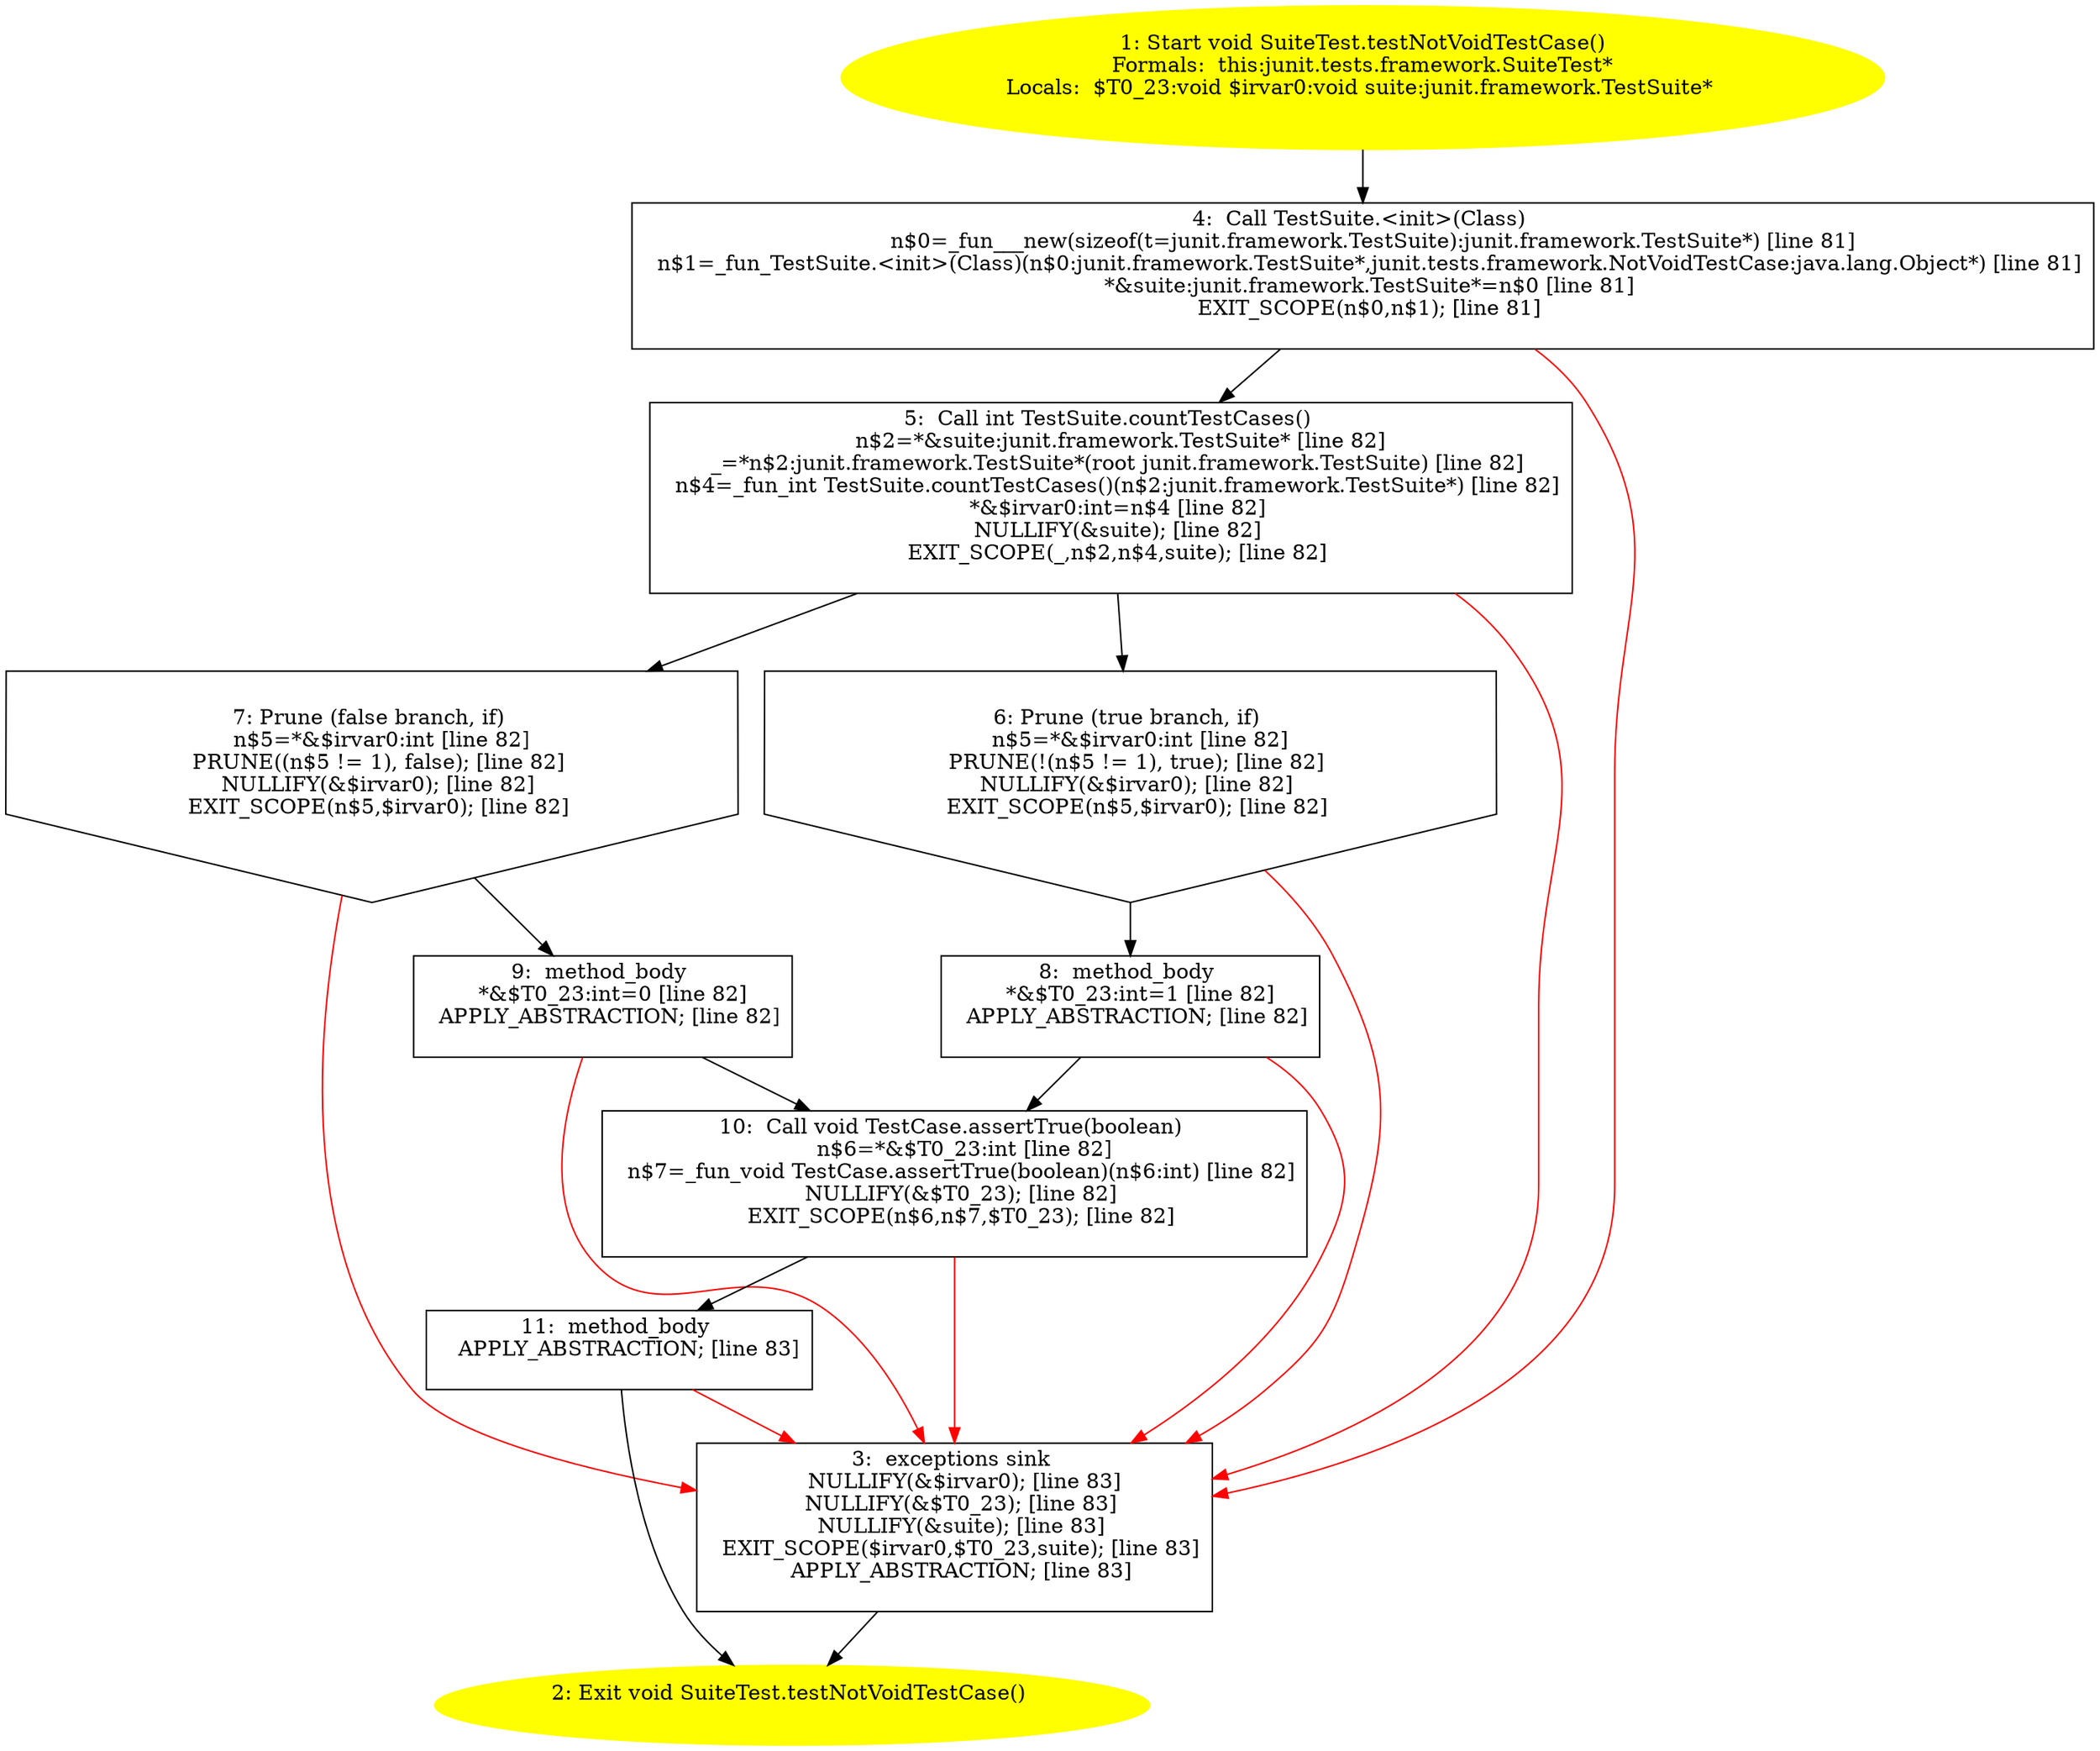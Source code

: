 /* @generated */
digraph cfg {
"junit.tests.framework.SuiteTest.testNotVoidTestCase():void.8947d999cd8e61b4cc77bea3d57c504e_1" [label="1: Start void SuiteTest.testNotVoidTestCase()\nFormals:  this:junit.tests.framework.SuiteTest*\nLocals:  $T0_23:void $irvar0:void suite:junit.framework.TestSuite* \n  " color=yellow style=filled]
	

	 "junit.tests.framework.SuiteTest.testNotVoidTestCase():void.8947d999cd8e61b4cc77bea3d57c504e_1" -> "junit.tests.framework.SuiteTest.testNotVoidTestCase():void.8947d999cd8e61b4cc77bea3d57c504e_4" ;
"junit.tests.framework.SuiteTest.testNotVoidTestCase():void.8947d999cd8e61b4cc77bea3d57c504e_2" [label="2: Exit void SuiteTest.testNotVoidTestCase() \n  " color=yellow style=filled]
	

"junit.tests.framework.SuiteTest.testNotVoidTestCase():void.8947d999cd8e61b4cc77bea3d57c504e_3" [label="3:  exceptions sink \n   NULLIFY(&$irvar0); [line 83]\n  NULLIFY(&$T0_23); [line 83]\n  NULLIFY(&suite); [line 83]\n  EXIT_SCOPE($irvar0,$T0_23,suite); [line 83]\n  APPLY_ABSTRACTION; [line 83]\n " shape="box"]
	

	 "junit.tests.framework.SuiteTest.testNotVoidTestCase():void.8947d999cd8e61b4cc77bea3d57c504e_3" -> "junit.tests.framework.SuiteTest.testNotVoidTestCase():void.8947d999cd8e61b4cc77bea3d57c504e_2" ;
"junit.tests.framework.SuiteTest.testNotVoidTestCase():void.8947d999cd8e61b4cc77bea3d57c504e_4" [label="4:  Call TestSuite.<init>(Class) \n   n$0=_fun___new(sizeof(t=junit.framework.TestSuite):junit.framework.TestSuite*) [line 81]\n  n$1=_fun_TestSuite.<init>(Class)(n$0:junit.framework.TestSuite*,junit.tests.framework.NotVoidTestCase:java.lang.Object*) [line 81]\n  *&suite:junit.framework.TestSuite*=n$0 [line 81]\n  EXIT_SCOPE(n$0,n$1); [line 81]\n " shape="box"]
	

	 "junit.tests.framework.SuiteTest.testNotVoidTestCase():void.8947d999cd8e61b4cc77bea3d57c504e_4" -> "junit.tests.framework.SuiteTest.testNotVoidTestCase():void.8947d999cd8e61b4cc77bea3d57c504e_5" ;
	 "junit.tests.framework.SuiteTest.testNotVoidTestCase():void.8947d999cd8e61b4cc77bea3d57c504e_4" -> "junit.tests.framework.SuiteTest.testNotVoidTestCase():void.8947d999cd8e61b4cc77bea3d57c504e_3" [color="red" ];
"junit.tests.framework.SuiteTest.testNotVoidTestCase():void.8947d999cd8e61b4cc77bea3d57c504e_5" [label="5:  Call int TestSuite.countTestCases() \n   n$2=*&suite:junit.framework.TestSuite* [line 82]\n  _=*n$2:junit.framework.TestSuite*(root junit.framework.TestSuite) [line 82]\n  n$4=_fun_int TestSuite.countTestCases()(n$2:junit.framework.TestSuite*) [line 82]\n  *&$irvar0:int=n$4 [line 82]\n  NULLIFY(&suite); [line 82]\n  EXIT_SCOPE(_,n$2,n$4,suite); [line 82]\n " shape="box"]
	

	 "junit.tests.framework.SuiteTest.testNotVoidTestCase():void.8947d999cd8e61b4cc77bea3d57c504e_5" -> "junit.tests.framework.SuiteTest.testNotVoidTestCase():void.8947d999cd8e61b4cc77bea3d57c504e_6" ;
	 "junit.tests.framework.SuiteTest.testNotVoidTestCase():void.8947d999cd8e61b4cc77bea3d57c504e_5" -> "junit.tests.framework.SuiteTest.testNotVoidTestCase():void.8947d999cd8e61b4cc77bea3d57c504e_7" ;
	 "junit.tests.framework.SuiteTest.testNotVoidTestCase():void.8947d999cd8e61b4cc77bea3d57c504e_5" -> "junit.tests.framework.SuiteTest.testNotVoidTestCase():void.8947d999cd8e61b4cc77bea3d57c504e_3" [color="red" ];
"junit.tests.framework.SuiteTest.testNotVoidTestCase():void.8947d999cd8e61b4cc77bea3d57c504e_6" [label="6: Prune (true branch, if) \n   n$5=*&$irvar0:int [line 82]\n  PRUNE(!(n$5 != 1), true); [line 82]\n  NULLIFY(&$irvar0); [line 82]\n  EXIT_SCOPE(n$5,$irvar0); [line 82]\n " shape="invhouse"]
	

	 "junit.tests.framework.SuiteTest.testNotVoidTestCase():void.8947d999cd8e61b4cc77bea3d57c504e_6" -> "junit.tests.framework.SuiteTest.testNotVoidTestCase():void.8947d999cd8e61b4cc77bea3d57c504e_8" ;
	 "junit.tests.framework.SuiteTest.testNotVoidTestCase():void.8947d999cd8e61b4cc77bea3d57c504e_6" -> "junit.tests.framework.SuiteTest.testNotVoidTestCase():void.8947d999cd8e61b4cc77bea3d57c504e_3" [color="red" ];
"junit.tests.framework.SuiteTest.testNotVoidTestCase():void.8947d999cd8e61b4cc77bea3d57c504e_7" [label="7: Prune (false branch, if) \n   n$5=*&$irvar0:int [line 82]\n  PRUNE((n$5 != 1), false); [line 82]\n  NULLIFY(&$irvar0); [line 82]\n  EXIT_SCOPE(n$5,$irvar0); [line 82]\n " shape="invhouse"]
	

	 "junit.tests.framework.SuiteTest.testNotVoidTestCase():void.8947d999cd8e61b4cc77bea3d57c504e_7" -> "junit.tests.framework.SuiteTest.testNotVoidTestCase():void.8947d999cd8e61b4cc77bea3d57c504e_9" ;
	 "junit.tests.framework.SuiteTest.testNotVoidTestCase():void.8947d999cd8e61b4cc77bea3d57c504e_7" -> "junit.tests.framework.SuiteTest.testNotVoidTestCase():void.8947d999cd8e61b4cc77bea3d57c504e_3" [color="red" ];
"junit.tests.framework.SuiteTest.testNotVoidTestCase():void.8947d999cd8e61b4cc77bea3d57c504e_8" [label="8:  method_body \n   *&$T0_23:int=1 [line 82]\n  APPLY_ABSTRACTION; [line 82]\n " shape="box"]
	

	 "junit.tests.framework.SuiteTest.testNotVoidTestCase():void.8947d999cd8e61b4cc77bea3d57c504e_8" -> "junit.tests.framework.SuiteTest.testNotVoidTestCase():void.8947d999cd8e61b4cc77bea3d57c504e_10" ;
	 "junit.tests.framework.SuiteTest.testNotVoidTestCase():void.8947d999cd8e61b4cc77bea3d57c504e_8" -> "junit.tests.framework.SuiteTest.testNotVoidTestCase():void.8947d999cd8e61b4cc77bea3d57c504e_3" [color="red" ];
"junit.tests.framework.SuiteTest.testNotVoidTestCase():void.8947d999cd8e61b4cc77bea3d57c504e_9" [label="9:  method_body \n   *&$T0_23:int=0 [line 82]\n  APPLY_ABSTRACTION; [line 82]\n " shape="box"]
	

	 "junit.tests.framework.SuiteTest.testNotVoidTestCase():void.8947d999cd8e61b4cc77bea3d57c504e_9" -> "junit.tests.framework.SuiteTest.testNotVoidTestCase():void.8947d999cd8e61b4cc77bea3d57c504e_10" ;
	 "junit.tests.framework.SuiteTest.testNotVoidTestCase():void.8947d999cd8e61b4cc77bea3d57c504e_9" -> "junit.tests.framework.SuiteTest.testNotVoidTestCase():void.8947d999cd8e61b4cc77bea3d57c504e_3" [color="red" ];
"junit.tests.framework.SuiteTest.testNotVoidTestCase():void.8947d999cd8e61b4cc77bea3d57c504e_10" [label="10:  Call void TestCase.assertTrue(boolean) \n   n$6=*&$T0_23:int [line 82]\n  n$7=_fun_void TestCase.assertTrue(boolean)(n$6:int) [line 82]\n  NULLIFY(&$T0_23); [line 82]\n  EXIT_SCOPE(n$6,n$7,$T0_23); [line 82]\n " shape="box"]
	

	 "junit.tests.framework.SuiteTest.testNotVoidTestCase():void.8947d999cd8e61b4cc77bea3d57c504e_10" -> "junit.tests.framework.SuiteTest.testNotVoidTestCase():void.8947d999cd8e61b4cc77bea3d57c504e_11" ;
	 "junit.tests.framework.SuiteTest.testNotVoidTestCase():void.8947d999cd8e61b4cc77bea3d57c504e_10" -> "junit.tests.framework.SuiteTest.testNotVoidTestCase():void.8947d999cd8e61b4cc77bea3d57c504e_3" [color="red" ];
"junit.tests.framework.SuiteTest.testNotVoidTestCase():void.8947d999cd8e61b4cc77bea3d57c504e_11" [label="11:  method_body \n   APPLY_ABSTRACTION; [line 83]\n " shape="box"]
	

	 "junit.tests.framework.SuiteTest.testNotVoidTestCase():void.8947d999cd8e61b4cc77bea3d57c504e_11" -> "junit.tests.framework.SuiteTest.testNotVoidTestCase():void.8947d999cd8e61b4cc77bea3d57c504e_2" ;
	 "junit.tests.framework.SuiteTest.testNotVoidTestCase():void.8947d999cd8e61b4cc77bea3d57c504e_11" -> "junit.tests.framework.SuiteTest.testNotVoidTestCase():void.8947d999cd8e61b4cc77bea3d57c504e_3" [color="red" ];
}
